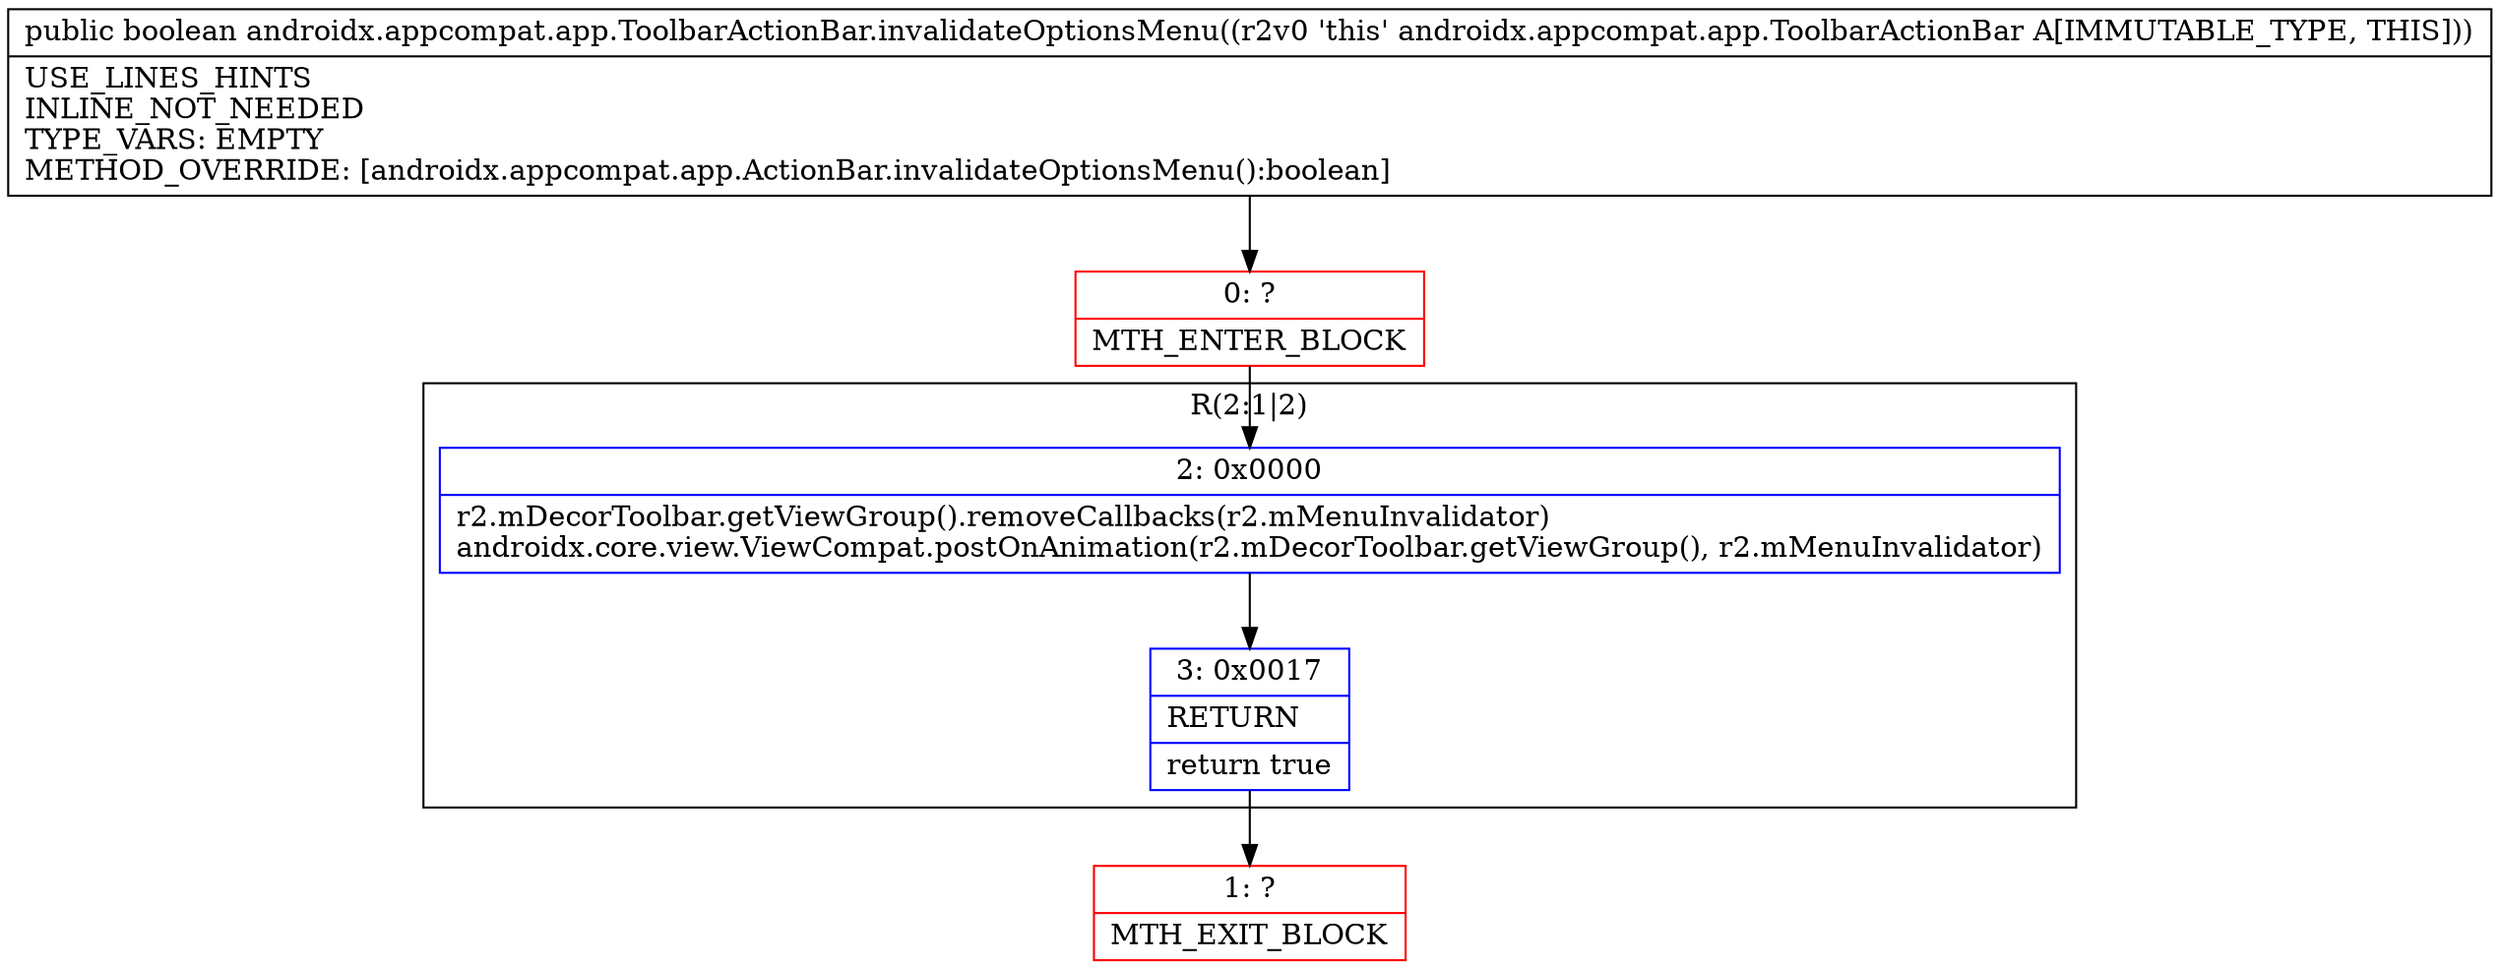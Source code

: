 digraph "CFG forandroidx.appcompat.app.ToolbarActionBar.invalidateOptionsMenu()Z" {
subgraph cluster_Region_611898079 {
label = "R(2:1|2)";
node [shape=record,color=blue];
Node_2 [shape=record,label="{2\:\ 0x0000|r2.mDecorToolbar.getViewGroup().removeCallbacks(r2.mMenuInvalidator)\landroidx.core.view.ViewCompat.postOnAnimation(r2.mDecorToolbar.getViewGroup(), r2.mMenuInvalidator)\l}"];
Node_3 [shape=record,label="{3\:\ 0x0017|RETURN\l|return true\l}"];
}
Node_0 [shape=record,color=red,label="{0\:\ ?|MTH_ENTER_BLOCK\l}"];
Node_1 [shape=record,color=red,label="{1\:\ ?|MTH_EXIT_BLOCK\l}"];
MethodNode[shape=record,label="{public boolean androidx.appcompat.app.ToolbarActionBar.invalidateOptionsMenu((r2v0 'this' androidx.appcompat.app.ToolbarActionBar A[IMMUTABLE_TYPE, THIS]))  | USE_LINES_HINTS\lINLINE_NOT_NEEDED\lTYPE_VARS: EMPTY\lMETHOD_OVERRIDE: [androidx.appcompat.app.ActionBar.invalidateOptionsMenu():boolean]\l}"];
MethodNode -> Node_0;Node_2 -> Node_3;
Node_3 -> Node_1;
Node_0 -> Node_2;
}

